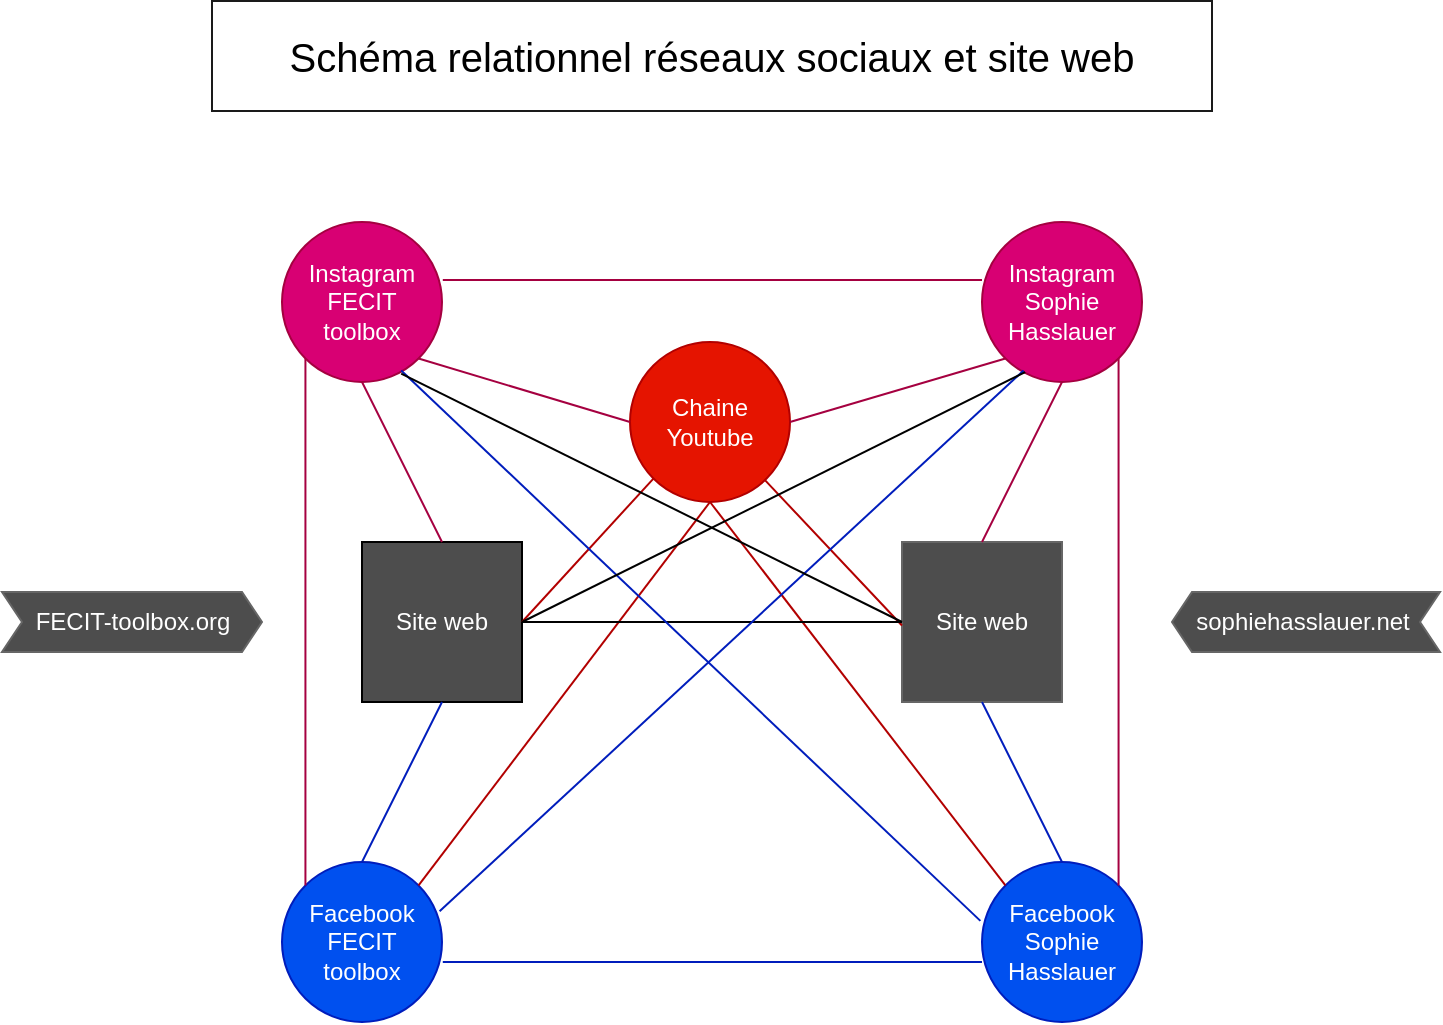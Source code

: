 <mxfile version="17.5.0" type="github">
  <diagram id="108UbA3sxORy53v74kxP" name="Page-1">
    <mxGraphModel dx="1422" dy="786" grid="1" gridSize="10" guides="1" tooltips="1" connect="1" arrows="1" fold="1" page="1" pageScale="1" pageWidth="827" pageHeight="1169" math="0" shadow="0">
      <root>
        <mxCell id="0" />
        <mxCell id="1" parent="0" />
        <mxCell id="Ils5HKeHn921XXGkFfOT-12" value="" style="rounded=0;whiteSpace=wrap;html=1;fontSize=13;fontColor=#1A1A1A;strokeColor=#1A1A1A;strokeWidth=1;fillColor=none;" vertex="1" parent="1">
          <mxGeometry x="164" y="27.5" width="500" height="55" as="geometry" />
        </mxCell>
        <mxCell id="Ils5HKeHn921XXGkFfOT-6" value="" style="html=1;shadow=0;dashed=0;align=center;verticalAlign=middle;shape=mxgraph.arrows2.arrow;dy=0;dx=10;notch=10;labelBackgroundColor=#4D4D4D;fontColor=#FFFFFF;strokeColor=#666666;fillColor=#4D4D4D;rotation=180;" vertex="1" parent="1">
          <mxGeometry x="644" y="323" width="134" height="30" as="geometry" />
        </mxCell>
        <mxCell id="Ils5HKeHn921XXGkFfOT-5" value="" style="html=1;shadow=0;dashed=0;align=center;verticalAlign=middle;shape=mxgraph.arrows2.arrow;dy=0;dx=10;notch=10;labelBackgroundColor=#4D4D4D;fontColor=#FFFFFF;strokeColor=#666666;fillColor=#4D4D4D;" vertex="1" parent="1">
          <mxGeometry x="59" y="323" width="130" height="30" as="geometry" />
        </mxCell>
        <mxCell id="VS7swGzfhRmDIqCCGKBI-3" value="Instagram&lt;br&gt;Sophie&lt;br&gt;Hasslauer" style="ellipse;whiteSpace=wrap;html=1;aspect=fixed;fillColor=#d80073;strokeColor=#A50040;fontColor=#ffffff;" parent="1" vertex="1">
          <mxGeometry x="549" y="138" width="80" height="80" as="geometry" />
        </mxCell>
        <mxCell id="VS7swGzfhRmDIqCCGKBI-7" value="&lt;font color=&quot;#ffffff&quot; style=&quot;background-color: rgb(77 , 77 , 77)&quot;&gt;Site web&lt;/font&gt;" style="whiteSpace=wrap;html=1;aspect=fixed;strokeColor=#666666;fillColor=#4D4D4D;" parent="1" vertex="1">
          <mxGeometry x="509" y="298" width="80" height="80" as="geometry" />
        </mxCell>
        <mxCell id="VS7swGzfhRmDIqCCGKBI-8" value="&lt;font color=&quot;#ffffff&quot;&gt;Site web&lt;/font&gt;" style="whiteSpace=wrap;html=1;aspect=fixed;fillColor=#4D4D4D;" parent="1" vertex="1">
          <mxGeometry x="239" y="298" width="80" height="80" as="geometry" />
        </mxCell>
        <mxCell id="VS7swGzfhRmDIqCCGKBI-9" value="Chaine&lt;br&gt;Youtube" style="ellipse;whiteSpace=wrap;html=1;aspect=fixed;fillColor=#e51400;fontColor=#ffffff;strokeColor=#B20000;" parent="1" vertex="1">
          <mxGeometry x="373" y="198" width="80" height="80" as="geometry" />
        </mxCell>
        <mxCell id="VS7swGzfhRmDIqCCGKBI-10" value="FECIT-toolbox.org" style="text;html=1;align=center;verticalAlign=middle;resizable=0;points=[];autosize=1;strokeColor=none;fillColor=none;fontColor=#FFFFFF;" parent="1" vertex="1">
          <mxGeometry x="69" y="328" width="110" height="20" as="geometry" />
        </mxCell>
        <mxCell id="VS7swGzfhRmDIqCCGKBI-11" value="sophiehasslauer.net" style="text;html=1;align=center;verticalAlign=middle;resizable=0;points=[];autosize=1;strokeColor=none;fillColor=none;fontColor=#FFFFFF;" parent="1" vertex="1">
          <mxGeometry x="649" y="328" width="120" height="20" as="geometry" />
        </mxCell>
        <mxCell id="VS7swGzfhRmDIqCCGKBI-12" value="Facebook&lt;br&gt;Sophie&lt;br&gt;Hasslauer" style="ellipse;whiteSpace=wrap;html=1;aspect=fixed;fillColor=#0050ef;fontColor=#ffffff;strokeColor=#001DBC;" parent="1" vertex="1">
          <mxGeometry x="549" y="458" width="80" height="80" as="geometry" />
        </mxCell>
        <mxCell id="VS7swGzfhRmDIqCCGKBI-13" value="Facebook&lt;br&gt;FECIT&lt;br&gt;toolbox" style="ellipse;whiteSpace=wrap;html=1;aspect=fixed;fillColor=#0050ef;fontColor=#ffffff;strokeColor=#001DBC;" parent="1" vertex="1">
          <mxGeometry x="199" y="458" width="80" height="80" as="geometry" />
        </mxCell>
        <mxCell id="VS7swGzfhRmDIqCCGKBI-14" value="Instagram&lt;br&gt;FECIT&lt;br&gt;toolbox" style="ellipse;whiteSpace=wrap;html=1;aspect=fixed;fillColor=#d80073;strokeColor=#A50040;fontColor=#ffffff;" parent="1" vertex="1">
          <mxGeometry x="199" y="138" width="80" height="80" as="geometry" />
        </mxCell>
        <mxCell id="VS7swGzfhRmDIqCCGKBI-15" value="" style="endArrow=none;html=1;rounded=0;entryX=0;entryY=1;entryDx=0;entryDy=0;exitX=1;exitY=0.5;exitDx=0;exitDy=0;fillColor=#d80073;strokeColor=#A50040;" parent="1" source="VS7swGzfhRmDIqCCGKBI-9" target="VS7swGzfhRmDIqCCGKBI-3" edge="1">
          <mxGeometry width="50" height="50" relative="1" as="geometry">
            <mxPoint x="429" y="328" as="sourcePoint" />
            <mxPoint x="479" y="278" as="targetPoint" />
          </mxGeometry>
        </mxCell>
        <mxCell id="VS7swGzfhRmDIqCCGKBI-17" value="" style="endArrow=none;html=1;rounded=0;entryX=0;entryY=0.5;entryDx=0;entryDy=0;exitX=1;exitY=1;exitDx=0;exitDy=0;fillColor=#d80073;strokeColor=#A50040;" parent="1" source="VS7swGzfhRmDIqCCGKBI-14" target="VS7swGzfhRmDIqCCGKBI-9" edge="1">
          <mxGeometry width="50" height="50" relative="1" as="geometry">
            <mxPoint x="289" y="193.86" as="sourcePoint" />
            <mxPoint x="396.716" y="162.144" as="targetPoint" />
          </mxGeometry>
        </mxCell>
        <mxCell id="VS7swGzfhRmDIqCCGKBI-18" value="" style="endArrow=none;html=1;rounded=0;entryX=0;entryY=0.363;entryDx=0;entryDy=0;exitX=1.005;exitY=0.363;exitDx=0;exitDy=0;exitPerimeter=0;entryPerimeter=0;fillColor=#d80073;strokeColor=#A50040;" parent="1" source="VS7swGzfhRmDIqCCGKBI-14" target="VS7swGzfhRmDIqCCGKBI-3" edge="1">
          <mxGeometry width="50" height="50" relative="1" as="geometry">
            <mxPoint x="299.004" y="138.004" as="sourcePoint" />
            <mxPoint x="404.72" y="169.72" as="targetPoint" />
          </mxGeometry>
        </mxCell>
        <mxCell id="VS7swGzfhRmDIqCCGKBI-19" value="" style="endArrow=none;html=1;rounded=0;entryX=0;entryY=0.5;entryDx=0;entryDy=0;fillColor=#e51400;strokeColor=#B20000;" parent="1" source="VS7swGzfhRmDIqCCGKBI-9" edge="1">
          <mxGeometry width="50" height="50" relative="1" as="geometry">
            <mxPoint x="403.284" y="308.004" as="sourcePoint" />
            <mxPoint x="509" y="339.72" as="targetPoint" />
          </mxGeometry>
        </mxCell>
        <mxCell id="VS7swGzfhRmDIqCCGKBI-20" value="" style="endArrow=none;html=1;rounded=0;entryX=1;entryY=0.5;entryDx=0;entryDy=0;exitX=0;exitY=1;exitDx=0;exitDy=0;fillColor=#e51400;strokeColor=#B20000;" parent="1" source="VS7swGzfhRmDIqCCGKBI-9" target="VS7swGzfhRmDIqCCGKBI-8" edge="1">
          <mxGeometry width="50" height="50" relative="1" as="geometry">
            <mxPoint x="338.998" y="268.003" as="sourcePoint" />
            <mxPoint x="407.44" y="340.73" as="targetPoint" />
          </mxGeometry>
        </mxCell>
        <mxCell id="VS7swGzfhRmDIqCCGKBI-21" value="" style="endArrow=none;html=1;rounded=0;entryX=0;entryY=1;entryDx=0;entryDy=0;exitX=0;exitY=0;exitDx=0;exitDy=0;fillColor=#d80073;strokeColor=#A50040;" parent="1" source="VS7swGzfhRmDIqCCGKBI-13" target="VS7swGzfhRmDIqCCGKBI-14" edge="1">
          <mxGeometry width="50" height="50" relative="1" as="geometry">
            <mxPoint x="159" y="263" as="sourcePoint" />
            <mxPoint x="209" y="213" as="targetPoint" />
          </mxGeometry>
        </mxCell>
        <mxCell id="VS7swGzfhRmDIqCCGKBI-22" value="" style="endArrow=none;html=1;rounded=0;entryX=0;entryY=0.363;entryDx=0;entryDy=0;exitX=1.005;exitY=0.363;exitDx=0;exitDy=0;exitPerimeter=0;entryPerimeter=0;fillColor=#0050ef;strokeColor=#001DBC;" parent="1" edge="1">
          <mxGeometry width="50" height="50" relative="1" as="geometry">
            <mxPoint x="279.4" y="508.0" as="sourcePoint" />
            <mxPoint x="549" y="508.0" as="targetPoint" />
          </mxGeometry>
        </mxCell>
        <mxCell id="VS7swGzfhRmDIqCCGKBI-23" value="" style="endArrow=none;html=1;rounded=0;entryX=1;entryY=1;entryDx=0;entryDy=0;exitX=1;exitY=0;exitDx=0;exitDy=0;fillColor=#d80073;strokeColor=#A50040;" parent="1" source="VS7swGzfhRmDIqCCGKBI-12" target="VS7swGzfhRmDIqCCGKBI-3" edge="1">
          <mxGeometry width="50" height="50" relative="1" as="geometry">
            <mxPoint x="627.996" y="461.436" as="sourcePoint" />
            <mxPoint x="627.996" y="208.004" as="targetPoint" />
          </mxGeometry>
        </mxCell>
        <mxCell id="VS7swGzfhRmDIqCCGKBI-24" value="" style="endArrow=none;html=1;rounded=0;entryX=0.5;entryY=1;entryDx=0;entryDy=0;exitX=1;exitY=0;exitDx=0;exitDy=0;fillColor=#e51400;strokeColor=#B20000;" parent="1" source="VS7swGzfhRmDIqCCGKBI-13" target="VS7swGzfhRmDIqCCGKBI-9" edge="1">
          <mxGeometry width="50" height="50" relative="1" as="geometry">
            <mxPoint x="359" y="378" as="sourcePoint" />
            <mxPoint x="409" y="328" as="targetPoint" />
          </mxGeometry>
        </mxCell>
        <mxCell id="VS7swGzfhRmDIqCCGKBI-25" value="" style="endArrow=none;html=1;rounded=0;entryX=0.5;entryY=1;entryDx=0;entryDy=0;exitX=0;exitY=0;exitDx=0;exitDy=0;fillColor=#e51400;strokeColor=#B20000;" parent="1" source="VS7swGzfhRmDIqCCGKBI-12" target="VS7swGzfhRmDIqCCGKBI-9" edge="1">
          <mxGeometry width="50" height="50" relative="1" as="geometry">
            <mxPoint x="277.284" y="469.716" as="sourcePoint" />
            <mxPoint x="423" y="288" as="targetPoint" />
          </mxGeometry>
        </mxCell>
        <mxCell id="VS7swGzfhRmDIqCCGKBI-26" value="" style="endArrow=none;html=1;rounded=0;entryX=0.5;entryY=1;entryDx=0;entryDy=0;exitX=0.5;exitY=0;exitDx=0;exitDy=0;fillColor=#d80073;strokeColor=#A50040;" parent="1" source="VS7swGzfhRmDIqCCGKBI-7" target="VS7swGzfhRmDIqCCGKBI-3" edge="1">
          <mxGeometry width="50" height="50" relative="1" as="geometry">
            <mxPoint x="524" y="278" as="sourcePoint" />
            <mxPoint x="574" y="228" as="targetPoint" />
          </mxGeometry>
        </mxCell>
        <mxCell id="VS7swGzfhRmDIqCCGKBI-27" value="" style="endArrow=none;html=1;rounded=0;entryX=0.5;entryY=1;entryDx=0;entryDy=0;exitX=0.5;exitY=0;exitDx=0;exitDy=0;fillColor=#0050ef;strokeColor=#001DBC;" parent="1" source="VS7swGzfhRmDIqCCGKBI-13" target="VS7swGzfhRmDIqCCGKBI-8" edge="1">
          <mxGeometry width="50" height="50" relative="1" as="geometry">
            <mxPoint x="249" y="438" as="sourcePoint" />
            <mxPoint x="279" y="368" as="targetPoint" />
          </mxGeometry>
        </mxCell>
        <mxCell id="VS7swGzfhRmDIqCCGKBI-28" value="" style="endArrow=none;html=1;rounded=0;entryX=0.5;entryY=0;entryDx=0;entryDy=0;exitX=0.5;exitY=1;exitDx=0;exitDy=0;fillColor=#0050ef;strokeColor=#001DBC;" parent="1" source="VS7swGzfhRmDIqCCGKBI-7" target="VS7swGzfhRmDIqCCGKBI-12" edge="1">
          <mxGeometry width="50" height="50" relative="1" as="geometry">
            <mxPoint x="529" y="398" as="sourcePoint" />
            <mxPoint x="489" y="478" as="targetPoint" />
          </mxGeometry>
        </mxCell>
        <mxCell id="VS7swGzfhRmDIqCCGKBI-29" value="" style="endArrow=none;html=1;rounded=0;entryX=0.5;entryY=1;entryDx=0;entryDy=0;exitX=0.5;exitY=0;exitDx=0;exitDy=0;fillColor=#d80073;strokeColor=#A50040;" parent="1" source="VS7swGzfhRmDIqCCGKBI-8" target="VS7swGzfhRmDIqCCGKBI-14" edge="1">
          <mxGeometry width="50" height="50" relative="1" as="geometry">
            <mxPoint x="229" y="318" as="sourcePoint" />
            <mxPoint x="269" y="238" as="targetPoint" />
          </mxGeometry>
        </mxCell>
        <mxCell id="Ils5HKeHn921XXGkFfOT-1" value="" style="endArrow=none;html=1;rounded=0;fontColor=#FFFFFF;entryX=0;entryY=0.5;entryDx=0;entryDy=0;exitX=1;exitY=0.5;exitDx=0;exitDy=0;" edge="1" parent="1" source="VS7swGzfhRmDIqCCGKBI-8" target="VS7swGzfhRmDIqCCGKBI-7">
          <mxGeometry width="50" height="50" relative="1" as="geometry">
            <mxPoint x="429" y="378" as="sourcePoint" />
            <mxPoint x="479" y="328" as="targetPoint" />
          </mxGeometry>
        </mxCell>
        <mxCell id="Ils5HKeHn921XXGkFfOT-3" value="" style="endArrow=none;html=1;rounded=0;entryX=-0.01;entryY=0.368;entryDx=0;entryDy=0;exitX=0.745;exitY=0.928;exitDx=0;exitDy=0;fillColor=#0050ef;strokeColor=#001DBC;exitPerimeter=0;entryPerimeter=0;" edge="1" parent="1" source="VS7swGzfhRmDIqCCGKBI-14" target="VS7swGzfhRmDIqCCGKBI-12">
          <mxGeometry width="50" height="50" relative="1" as="geometry">
            <mxPoint x="419" y="378" as="sourcePoint" />
            <mxPoint x="459" y="458" as="targetPoint" />
          </mxGeometry>
        </mxCell>
        <mxCell id="Ils5HKeHn921XXGkFfOT-4" value="" style="endArrow=none;html=1;rounded=0;entryX=0.985;entryY=0.308;entryDx=0;entryDy=0;exitX=0.26;exitY=0.928;exitDx=0;exitDy=0;fillColor=#0050ef;strokeColor=#001DBC;exitPerimeter=0;entryPerimeter=0;" edge="1" parent="1" source="VS7swGzfhRmDIqCCGKBI-3" target="VS7swGzfhRmDIqCCGKBI-13">
          <mxGeometry width="50" height="50" relative="1" as="geometry">
            <mxPoint x="268.6" y="222.24" as="sourcePoint" />
            <mxPoint x="558.2" y="497.44" as="targetPoint" />
          </mxGeometry>
        </mxCell>
        <mxCell id="Ils5HKeHn921XXGkFfOT-7" value="" style="endArrow=none;html=1;rounded=0;fontColor=#FFFFFF;entryX=0.27;entryY=0.938;entryDx=0;entryDy=0;exitX=1;exitY=0.5;exitDx=0;exitDy=0;entryPerimeter=0;" edge="1" parent="1" source="VS7swGzfhRmDIqCCGKBI-8" target="VS7swGzfhRmDIqCCGKBI-3">
          <mxGeometry width="50" height="50" relative="1" as="geometry">
            <mxPoint x="329" y="348" as="sourcePoint" />
            <mxPoint x="519" y="348" as="targetPoint" />
          </mxGeometry>
        </mxCell>
        <mxCell id="Ils5HKeHn921XXGkFfOT-8" value="" style="endArrow=none;html=1;rounded=0;fontColor=#FFFFFF;exitX=0.745;exitY=0.948;exitDx=0;exitDy=0;exitPerimeter=0;entryX=0;entryY=0.5;entryDx=0;entryDy=0;" edge="1" parent="1" source="VS7swGzfhRmDIqCCGKBI-14" target="VS7swGzfhRmDIqCCGKBI-7">
          <mxGeometry width="50" height="50" relative="1" as="geometry">
            <mxPoint x="329" y="348" as="sourcePoint" />
            <mxPoint x="489" y="338" as="targetPoint" />
          </mxGeometry>
        </mxCell>
        <mxCell id="Ils5HKeHn921XXGkFfOT-11" value="Schéma relationnel réseaux sociaux et site web" style="text;html=1;strokeColor=none;fillColor=none;align=center;verticalAlign=middle;whiteSpace=wrap;rounded=0;fontSize=20;" vertex="1" parent="1">
          <mxGeometry x="184" y="40" width="460" height="30" as="geometry" />
        </mxCell>
      </root>
    </mxGraphModel>
  </diagram>
</mxfile>
